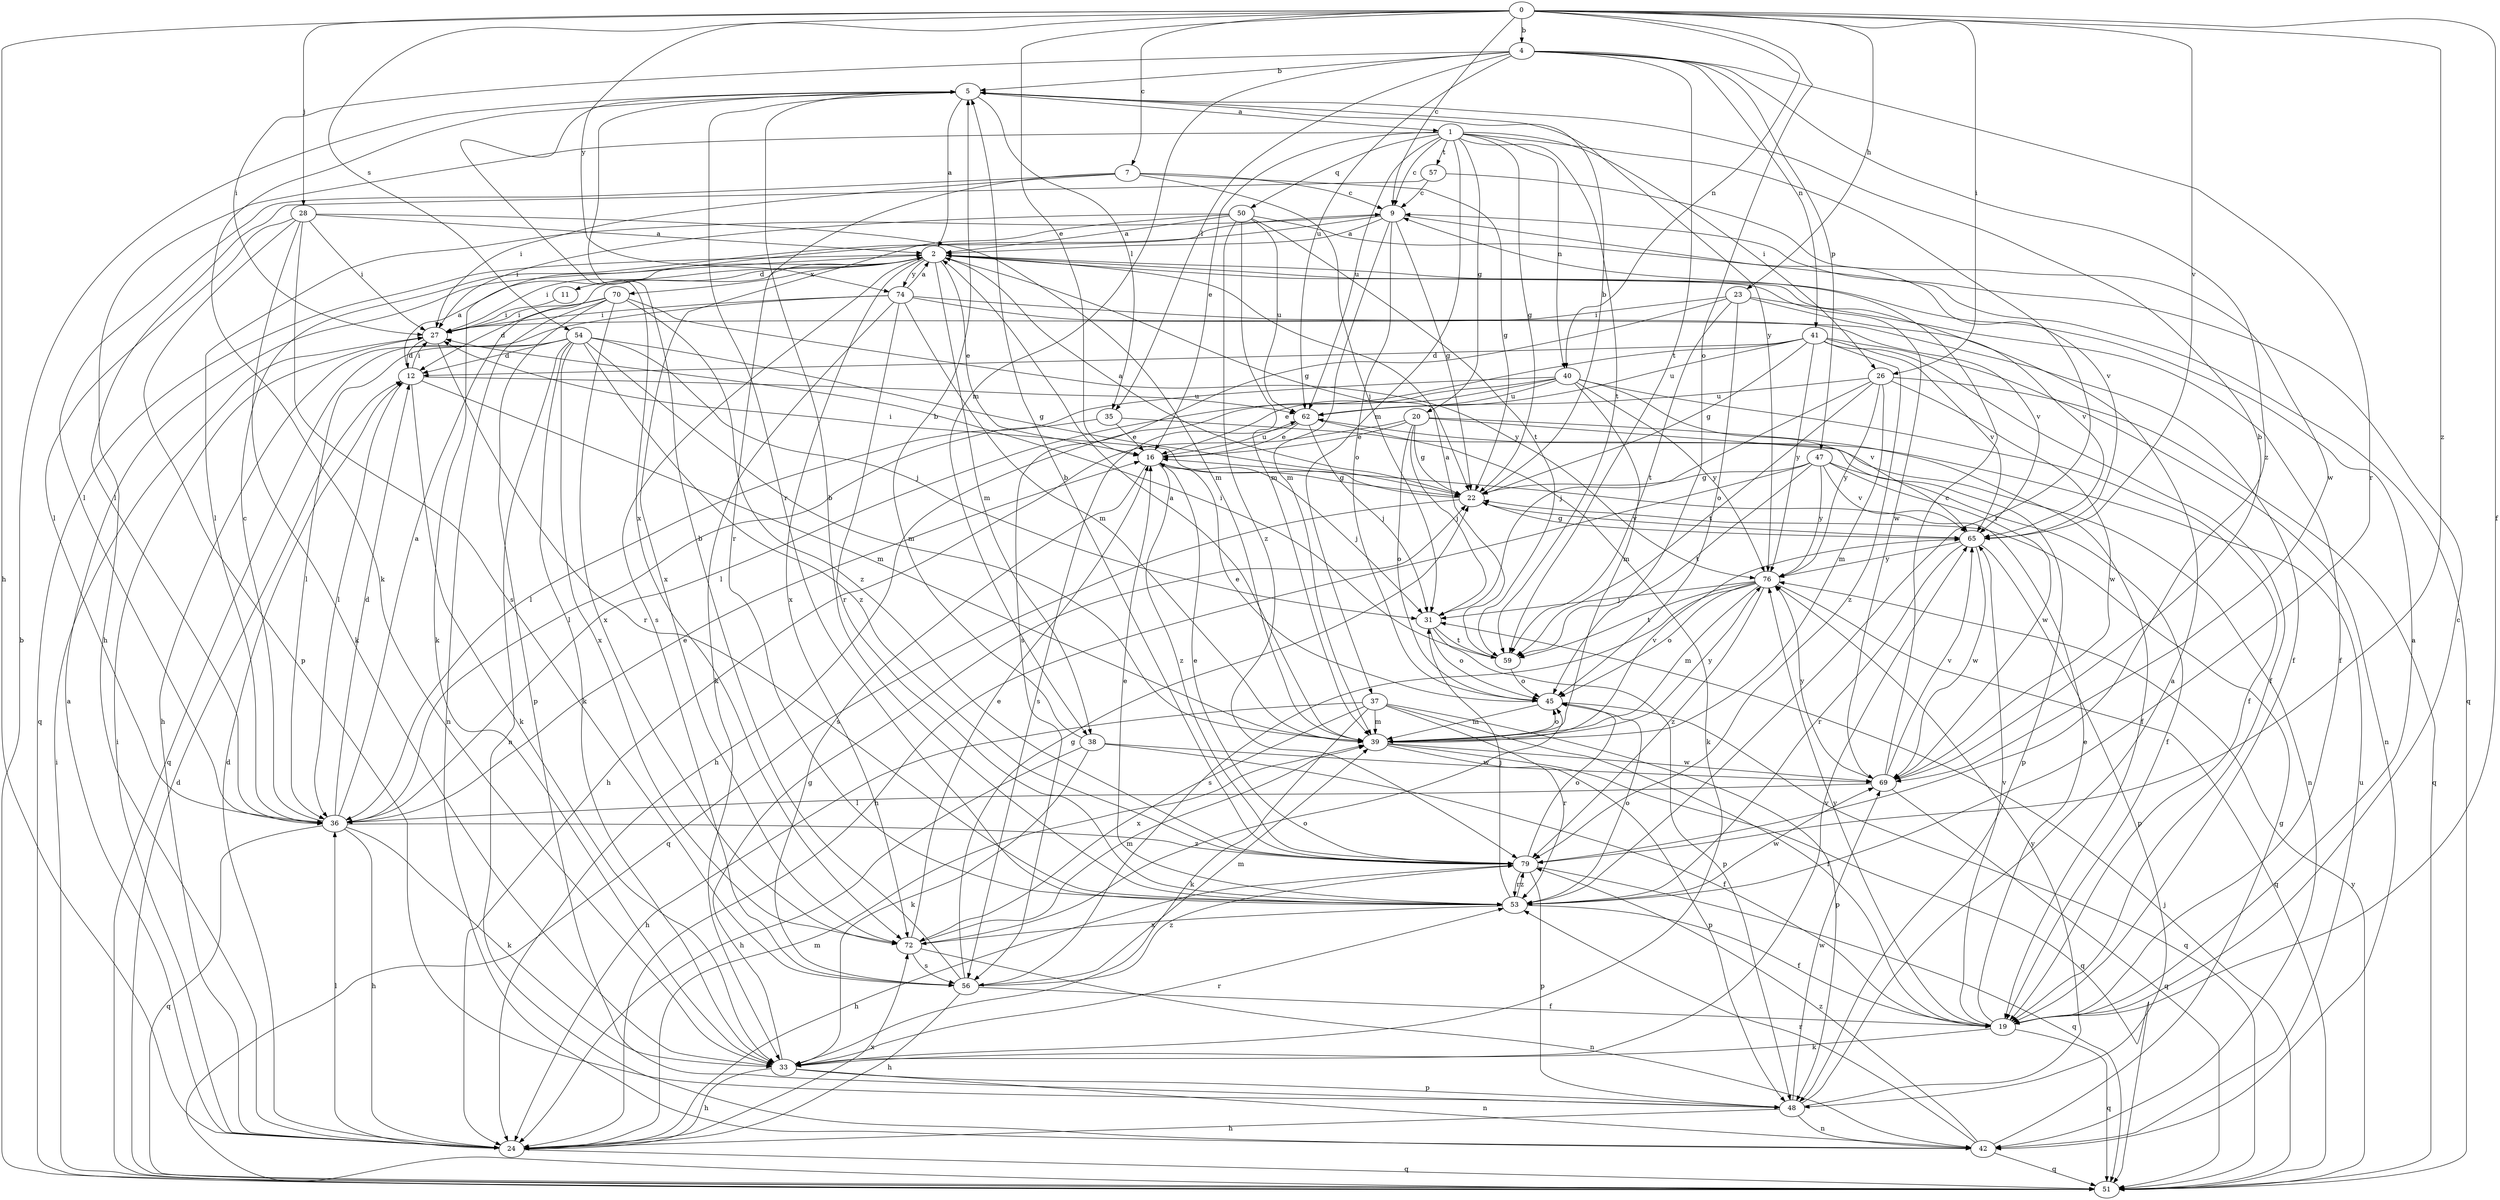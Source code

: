 strict digraph  {
0;
1;
2;
4;
5;
7;
9;
11;
12;
16;
19;
20;
22;
23;
24;
26;
27;
28;
31;
33;
35;
36;
37;
38;
39;
40;
41;
42;
45;
47;
48;
50;
51;
53;
54;
56;
57;
59;
62;
65;
69;
70;
72;
74;
76;
79;
0 -> 4  [label=b];
0 -> 7  [label=c];
0 -> 9  [label=c];
0 -> 16  [label=e];
0 -> 19  [label=f];
0 -> 23  [label=h];
0 -> 24  [label=h];
0 -> 26  [label=i];
0 -> 28  [label=j];
0 -> 40  [label=n];
0 -> 45  [label=o];
0 -> 54  [label=s];
0 -> 65  [label=v];
0 -> 74  [label=y];
0 -> 79  [label=z];
1 -> 9  [label=c];
1 -> 16  [label=e];
1 -> 20  [label=g];
1 -> 22  [label=g];
1 -> 24  [label=h];
1 -> 26  [label=i];
1 -> 37  [label=m];
1 -> 40  [label=n];
1 -> 50  [label=q];
1 -> 53  [label=r];
1 -> 57  [label=t];
1 -> 59  [label=t];
1 -> 62  [label=u];
2 -> 11  [label=d];
2 -> 16  [label=e];
2 -> 22  [label=g];
2 -> 27  [label=i];
2 -> 38  [label=m];
2 -> 51  [label=q];
2 -> 56  [label=s];
2 -> 69  [label=w];
2 -> 70  [label=x];
2 -> 72  [label=x];
2 -> 74  [label=y];
4 -> 5  [label=b];
4 -> 27  [label=i];
4 -> 35  [label=l];
4 -> 38  [label=m];
4 -> 41  [label=n];
4 -> 47  [label=p];
4 -> 53  [label=r];
4 -> 59  [label=t];
4 -> 62  [label=u];
4 -> 79  [label=z];
5 -> 1  [label=a];
5 -> 2  [label=a];
5 -> 33  [label=k];
5 -> 35  [label=l];
5 -> 53  [label=r];
5 -> 72  [label=x];
5 -> 76  [label=y];
7 -> 9  [label=c];
7 -> 22  [label=g];
7 -> 27  [label=i];
7 -> 31  [label=j];
7 -> 36  [label=l];
7 -> 53  [label=r];
9 -> 2  [label=a];
9 -> 22  [label=g];
9 -> 33  [label=k];
9 -> 36  [label=l];
9 -> 39  [label=m];
9 -> 45  [label=o];
9 -> 65  [label=v];
11 -> 27  [label=i];
12 -> 2  [label=a];
12 -> 27  [label=i];
12 -> 33  [label=k];
12 -> 36  [label=l];
12 -> 39  [label=m];
12 -> 62  [label=u];
16 -> 22  [label=g];
16 -> 31  [label=j];
16 -> 56  [label=s];
16 -> 62  [label=u];
16 -> 79  [label=z];
19 -> 2  [label=a];
19 -> 9  [label=c];
19 -> 16  [label=e];
19 -> 33  [label=k];
19 -> 51  [label=q];
19 -> 65  [label=v];
19 -> 76  [label=y];
20 -> 16  [label=e];
20 -> 19  [label=f];
20 -> 22  [label=g];
20 -> 24  [label=h];
20 -> 31  [label=j];
20 -> 45  [label=o];
20 -> 48  [label=p];
22 -> 2  [label=a];
22 -> 5  [label=b];
22 -> 27  [label=i];
22 -> 51  [label=q];
22 -> 65  [label=v];
23 -> 19  [label=f];
23 -> 27  [label=i];
23 -> 45  [label=o];
23 -> 56  [label=s];
23 -> 59  [label=t];
23 -> 65  [label=v];
24 -> 2  [label=a];
24 -> 12  [label=d];
24 -> 27  [label=i];
24 -> 36  [label=l];
24 -> 39  [label=m];
24 -> 51  [label=q];
24 -> 72  [label=x];
26 -> 31  [label=j];
26 -> 39  [label=m];
26 -> 51  [label=q];
26 -> 59  [label=t];
26 -> 62  [label=u];
26 -> 69  [label=w];
26 -> 76  [label=y];
27 -> 12  [label=d];
27 -> 53  [label=r];
28 -> 2  [label=a];
28 -> 27  [label=i];
28 -> 33  [label=k];
28 -> 36  [label=l];
28 -> 39  [label=m];
28 -> 48  [label=p];
28 -> 56  [label=s];
31 -> 45  [label=o];
31 -> 48  [label=p];
31 -> 59  [label=t];
33 -> 22  [label=g];
33 -> 24  [label=h];
33 -> 42  [label=n];
33 -> 48  [label=p];
33 -> 53  [label=r];
33 -> 65  [label=v];
35 -> 16  [label=e];
35 -> 36  [label=l];
35 -> 42  [label=n];
36 -> 2  [label=a];
36 -> 9  [label=c];
36 -> 12  [label=d];
36 -> 16  [label=e];
36 -> 24  [label=h];
36 -> 33  [label=k];
36 -> 51  [label=q];
36 -> 79  [label=z];
37 -> 19  [label=f];
37 -> 24  [label=h];
37 -> 33  [label=k];
37 -> 39  [label=m];
37 -> 48  [label=p];
37 -> 53  [label=r];
37 -> 72  [label=x];
38 -> 5  [label=b];
38 -> 19  [label=f];
38 -> 24  [label=h];
38 -> 33  [label=k];
38 -> 69  [label=w];
39 -> 2  [label=a];
39 -> 45  [label=o];
39 -> 48  [label=p];
39 -> 51  [label=q];
39 -> 65  [label=v];
39 -> 69  [label=w];
39 -> 76  [label=y];
40 -> 16  [label=e];
40 -> 19  [label=f];
40 -> 24  [label=h];
40 -> 36  [label=l];
40 -> 39  [label=m];
40 -> 62  [label=u];
40 -> 65  [label=v];
40 -> 76  [label=y];
41 -> 12  [label=d];
41 -> 19  [label=f];
41 -> 22  [label=g];
41 -> 36  [label=l];
41 -> 42  [label=n];
41 -> 62  [label=u];
41 -> 65  [label=v];
41 -> 76  [label=y];
41 -> 79  [label=z];
42 -> 22  [label=g];
42 -> 51  [label=q];
42 -> 53  [label=r];
42 -> 62  [label=u];
42 -> 79  [label=z];
45 -> 16  [label=e];
45 -> 39  [label=m];
45 -> 51  [label=q];
47 -> 19  [label=f];
47 -> 22  [label=g];
47 -> 24  [label=h];
47 -> 59  [label=t];
47 -> 65  [label=v];
47 -> 69  [label=w];
47 -> 76  [label=y];
48 -> 2  [label=a];
48 -> 24  [label=h];
48 -> 42  [label=n];
48 -> 69  [label=w];
48 -> 76  [label=y];
50 -> 2  [label=a];
50 -> 27  [label=i];
50 -> 39  [label=m];
50 -> 51  [label=q];
50 -> 59  [label=t];
50 -> 62  [label=u];
50 -> 72  [label=x];
50 -> 79  [label=z];
51 -> 5  [label=b];
51 -> 12  [label=d];
51 -> 27  [label=i];
51 -> 31  [label=j];
51 -> 76  [label=y];
53 -> 5  [label=b];
53 -> 16  [label=e];
53 -> 19  [label=f];
53 -> 31  [label=j];
53 -> 45  [label=o];
53 -> 69  [label=w];
53 -> 72  [label=x];
53 -> 79  [label=z];
54 -> 12  [label=d];
54 -> 22  [label=g];
54 -> 31  [label=j];
54 -> 33  [label=k];
54 -> 36  [label=l];
54 -> 39  [label=m];
54 -> 42  [label=n];
54 -> 51  [label=q];
54 -> 72  [label=x];
54 -> 79  [label=z];
56 -> 5  [label=b];
56 -> 19  [label=f];
56 -> 22  [label=g];
56 -> 24  [label=h];
56 -> 39  [label=m];
56 -> 79  [label=z];
57 -> 9  [label=c];
57 -> 36  [label=l];
57 -> 69  [label=w];
59 -> 2  [label=a];
59 -> 27  [label=i];
59 -> 45  [label=o];
62 -> 16  [label=e];
62 -> 31  [label=j];
62 -> 33  [label=k];
62 -> 56  [label=s];
65 -> 22  [label=g];
65 -> 48  [label=p];
65 -> 53  [label=r];
65 -> 69  [label=w];
65 -> 76  [label=y];
69 -> 5  [label=b];
69 -> 9  [label=c];
69 -> 36  [label=l];
69 -> 51  [label=q];
69 -> 65  [label=v];
69 -> 76  [label=y];
70 -> 12  [label=d];
70 -> 27  [label=i];
70 -> 42  [label=n];
70 -> 48  [label=p];
70 -> 72  [label=x];
70 -> 76  [label=y];
70 -> 79  [label=z];
72 -> 16  [label=e];
72 -> 39  [label=m];
72 -> 42  [label=n];
72 -> 45  [label=o];
72 -> 56  [label=s];
74 -> 2  [label=a];
74 -> 19  [label=f];
74 -> 24  [label=h];
74 -> 27  [label=i];
74 -> 33  [label=k];
74 -> 39  [label=m];
74 -> 53  [label=r];
74 -> 65  [label=v];
76 -> 31  [label=j];
76 -> 39  [label=m];
76 -> 45  [label=o];
76 -> 51  [label=q];
76 -> 56  [label=s];
76 -> 59  [label=t];
76 -> 79  [label=z];
79 -> 5  [label=b];
79 -> 16  [label=e];
79 -> 24  [label=h];
79 -> 45  [label=o];
79 -> 48  [label=p];
79 -> 51  [label=q];
79 -> 53  [label=r];
}
